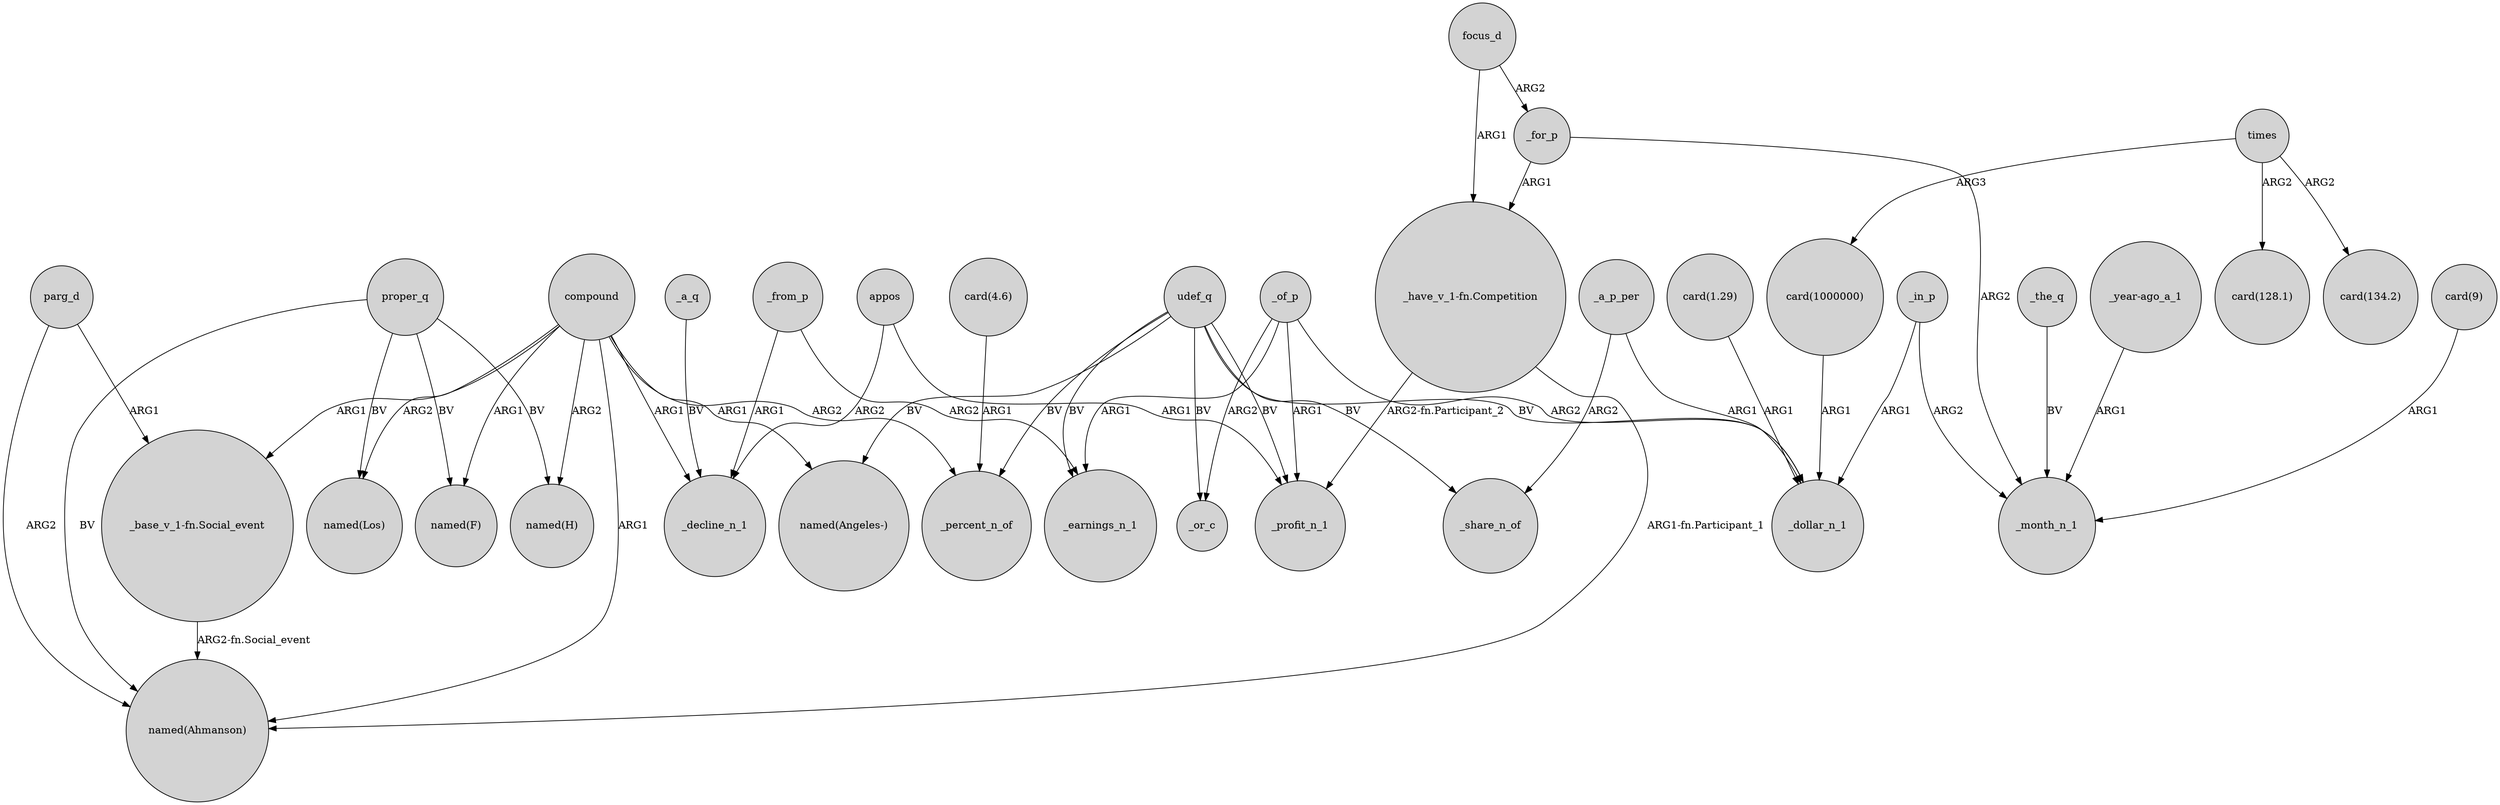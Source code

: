 digraph {
	node [shape=circle style=filled]
	"_have_v_1-fn.Competition" -> "named(Ahmanson)" [label="ARG1-fn.Participant_1"]
	compound -> "named(H)" [label=ARG2]
	"_base_v_1-fn.Social_event" -> "named(Ahmanson)" [label="ARG2-fn.Social_event"]
	appos -> _decline_n_1 [label=ARG2]
	_the_q -> _month_n_1 [label=BV]
	proper_q -> "named(Ahmanson)" [label=BV]
	proper_q -> "named(F)" [label=BV]
	_from_p -> _decline_n_1 [label=ARG1]
	proper_q -> "named(H)" [label=BV]
	times -> "card(1000000)" [label=ARG3]
	udef_q -> _profit_n_1 [label=BV]
	focus_d -> "_have_v_1-fn.Competition" [label=ARG1]
	udef_q -> "named(Angeles-)" [label=BV]
	_a_q -> _decline_n_1 [label=BV]
	compound -> "named(Los)" [label=ARG2]
	compound -> _decline_n_1 [label=ARG1]
	udef_q -> _or_c [label=BV]
	_in_p -> _dollar_n_1 [label=ARG1]
	"_have_v_1-fn.Competition" -> _profit_n_1 [label="ARG2-fn.Participant_2"]
	_a_p_per -> _share_n_of [label=ARG2]
	udef_q -> _earnings_n_1 [label=BV]
	udef_q -> _percent_n_of [label=BV]
	"card(1.29)" -> _dollar_n_1 [label=ARG1]
	_of_p -> _profit_n_1 [label=ARG1]
	_of_p -> _earnings_n_1 [label=ARG1]
	udef_q -> _share_n_of [label=BV]
	_in_p -> _month_n_1 [label=ARG2]
	compound -> _percent_n_of [label=ARG2]
	udef_q -> _dollar_n_1 [label=BV]
	compound -> "named(F)" [label=ARG1]
	compound -> "_base_v_1-fn.Social_event" [label=ARG1]
	"card(1000000)" -> _dollar_n_1 [label=ARG1]
	proper_q -> "named(Los)" [label=BV]
	"_year-ago_a_1" -> _month_n_1 [label=ARG1]
	times -> "card(128.1)" [label=ARG2]
	_a_p_per -> _dollar_n_1 [label=ARG1]
	parg_d -> "_base_v_1-fn.Social_event" [label=ARG1]
	_for_p -> "_have_v_1-fn.Competition" [label=ARG1]
	times -> "card(134.2)" [label=ARG2]
	"card(4.6)" -> _percent_n_of [label=ARG1]
	_of_p -> _or_c [label=ARG2]
	"card(9)" -> _month_n_1 [label=ARG1]
	focus_d -> _for_p [label=ARG2]
	_of_p -> _dollar_n_1 [label=ARG2]
	compound -> "named(Ahmanson)" [label=ARG1]
	appos -> _profit_n_1 [label=ARG1]
	compound -> "named(Angeles-)" [label=ARG1]
	parg_d -> "named(Ahmanson)" [label=ARG2]
	_for_p -> _month_n_1 [label=ARG2]
	_from_p -> _earnings_n_1 [label=ARG2]
}

